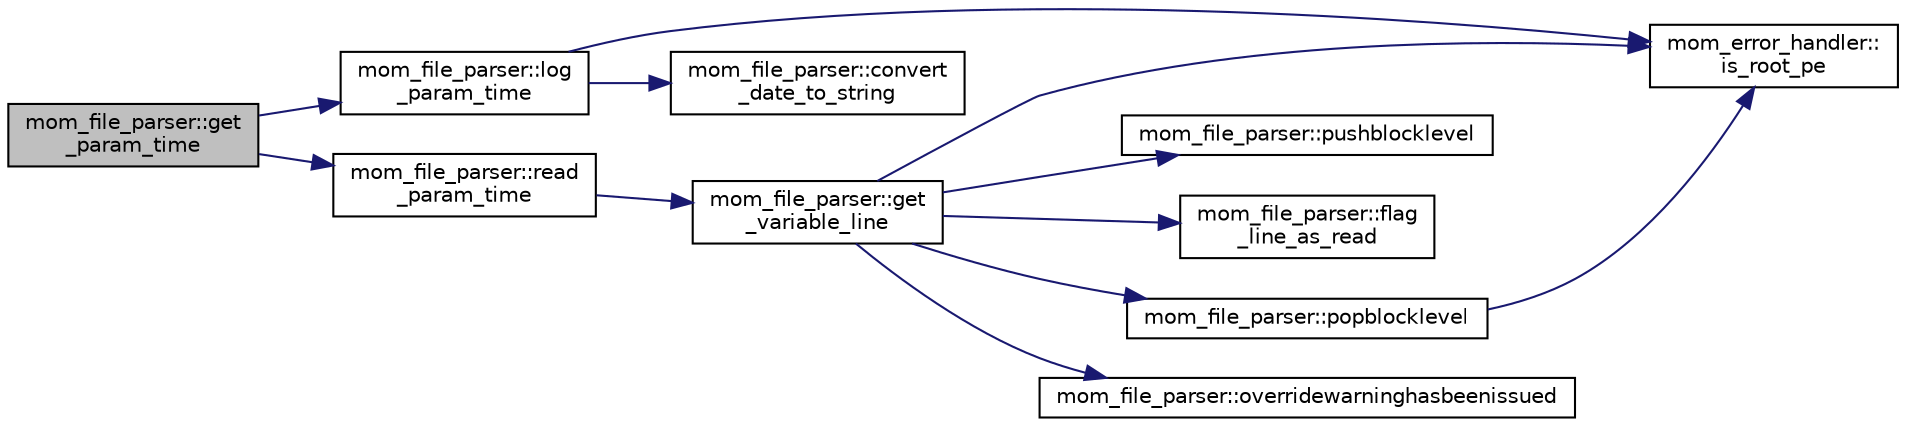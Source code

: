 digraph "mom_file_parser::get_param_time"
{
 // INTERACTIVE_SVG=YES
  edge [fontname="Helvetica",fontsize="10",labelfontname="Helvetica",labelfontsize="10"];
  node [fontname="Helvetica",fontsize="10",shape=record];
  rankdir="LR";
  Node134 [label="mom_file_parser::get\l_param_time",height=0.2,width=0.4,color="black", fillcolor="grey75", style="filled", fontcolor="black"];
  Node134 -> Node135 [color="midnightblue",fontsize="10",style="solid",fontname="Helvetica"];
  Node135 [label="mom_file_parser::log\l_param_time",height=0.2,width=0.4,color="black", fillcolor="white", style="filled",URL="$namespacemom__file__parser.html#a0d184e444a7c6b5ba1dcfdd544cf5482",tooltip="This subroutine writes the value of a time-type parameter to a log file, along with its name and the ..."];
  Node135 -> Node136 [color="midnightblue",fontsize="10",style="solid",fontname="Helvetica"];
  Node136 [label="mom_error_handler::\lis_root_pe",height=0.2,width=0.4,color="black", fillcolor="white", style="filled",URL="$namespacemom__error__handler.html#ad5f00a53059c72fe2332d1436c80ca71"];
  Node135 -> Node137 [color="midnightblue",fontsize="10",style="solid",fontname="Helvetica"];
  Node137 [label="mom_file_parser::convert\l_date_to_string",height=0.2,width=0.4,color="black", fillcolor="white", style="filled",URL="$namespacemom__file__parser.html#a4e4202d8779a697aff0f521104e38786",tooltip="This function converts a date into a string, valid with ticks and for dates up to year 99..."];
  Node134 -> Node138 [color="midnightblue",fontsize="10",style="solid",fontname="Helvetica"];
  Node138 [label="mom_file_parser::read\l_param_time",height=0.2,width=0.4,color="black", fillcolor="white", style="filled",URL="$namespacemom__file__parser.html#a799f1d8af038c5a64b7496018f03b590"];
  Node138 -> Node139 [color="midnightblue",fontsize="10",style="solid",fontname="Helvetica"];
  Node139 [label="mom_file_parser::get\l_variable_line",height=0.2,width=0.4,color="black", fillcolor="white", style="filled",URL="$namespacemom__file__parser.html#af883df6020543889b25986d6ee9701f7"];
  Node139 -> Node136 [color="midnightblue",fontsize="10",style="solid",fontname="Helvetica"];
  Node139 -> Node140 [color="midnightblue",fontsize="10",style="solid",fontname="Helvetica"];
  Node140 [label="mom_file_parser::pushblocklevel",height=0.2,width=0.4,color="black", fillcolor="white", style="filled",URL="$namespacemom__file__parser.html#a58777b0faf747d59a793b4e238919dc6"];
  Node139 -> Node141 [color="midnightblue",fontsize="10",style="solid",fontname="Helvetica"];
  Node141 [label="mom_file_parser::flag\l_line_as_read",height=0.2,width=0.4,color="black", fillcolor="white", style="filled",URL="$namespacemom__file__parser.html#a7803aabff129cc7f56d4516bc24613f0"];
  Node139 -> Node142 [color="midnightblue",fontsize="10",style="solid",fontname="Helvetica"];
  Node142 [label="mom_file_parser::popblocklevel",height=0.2,width=0.4,color="black", fillcolor="white", style="filled",URL="$namespacemom__file__parser.html#a73b11b969d303b1fc0ba5235c812fd05"];
  Node142 -> Node136 [color="midnightblue",fontsize="10",style="solid",fontname="Helvetica"];
  Node139 -> Node143 [color="midnightblue",fontsize="10",style="solid",fontname="Helvetica"];
  Node143 [label="mom_file_parser::overridewarninghasbeenissued",height=0.2,width=0.4,color="black", fillcolor="white", style="filled",URL="$namespacemom__file__parser.html#a0c9bb1e76b09bc09bae5402e63bd0f99"];
}
